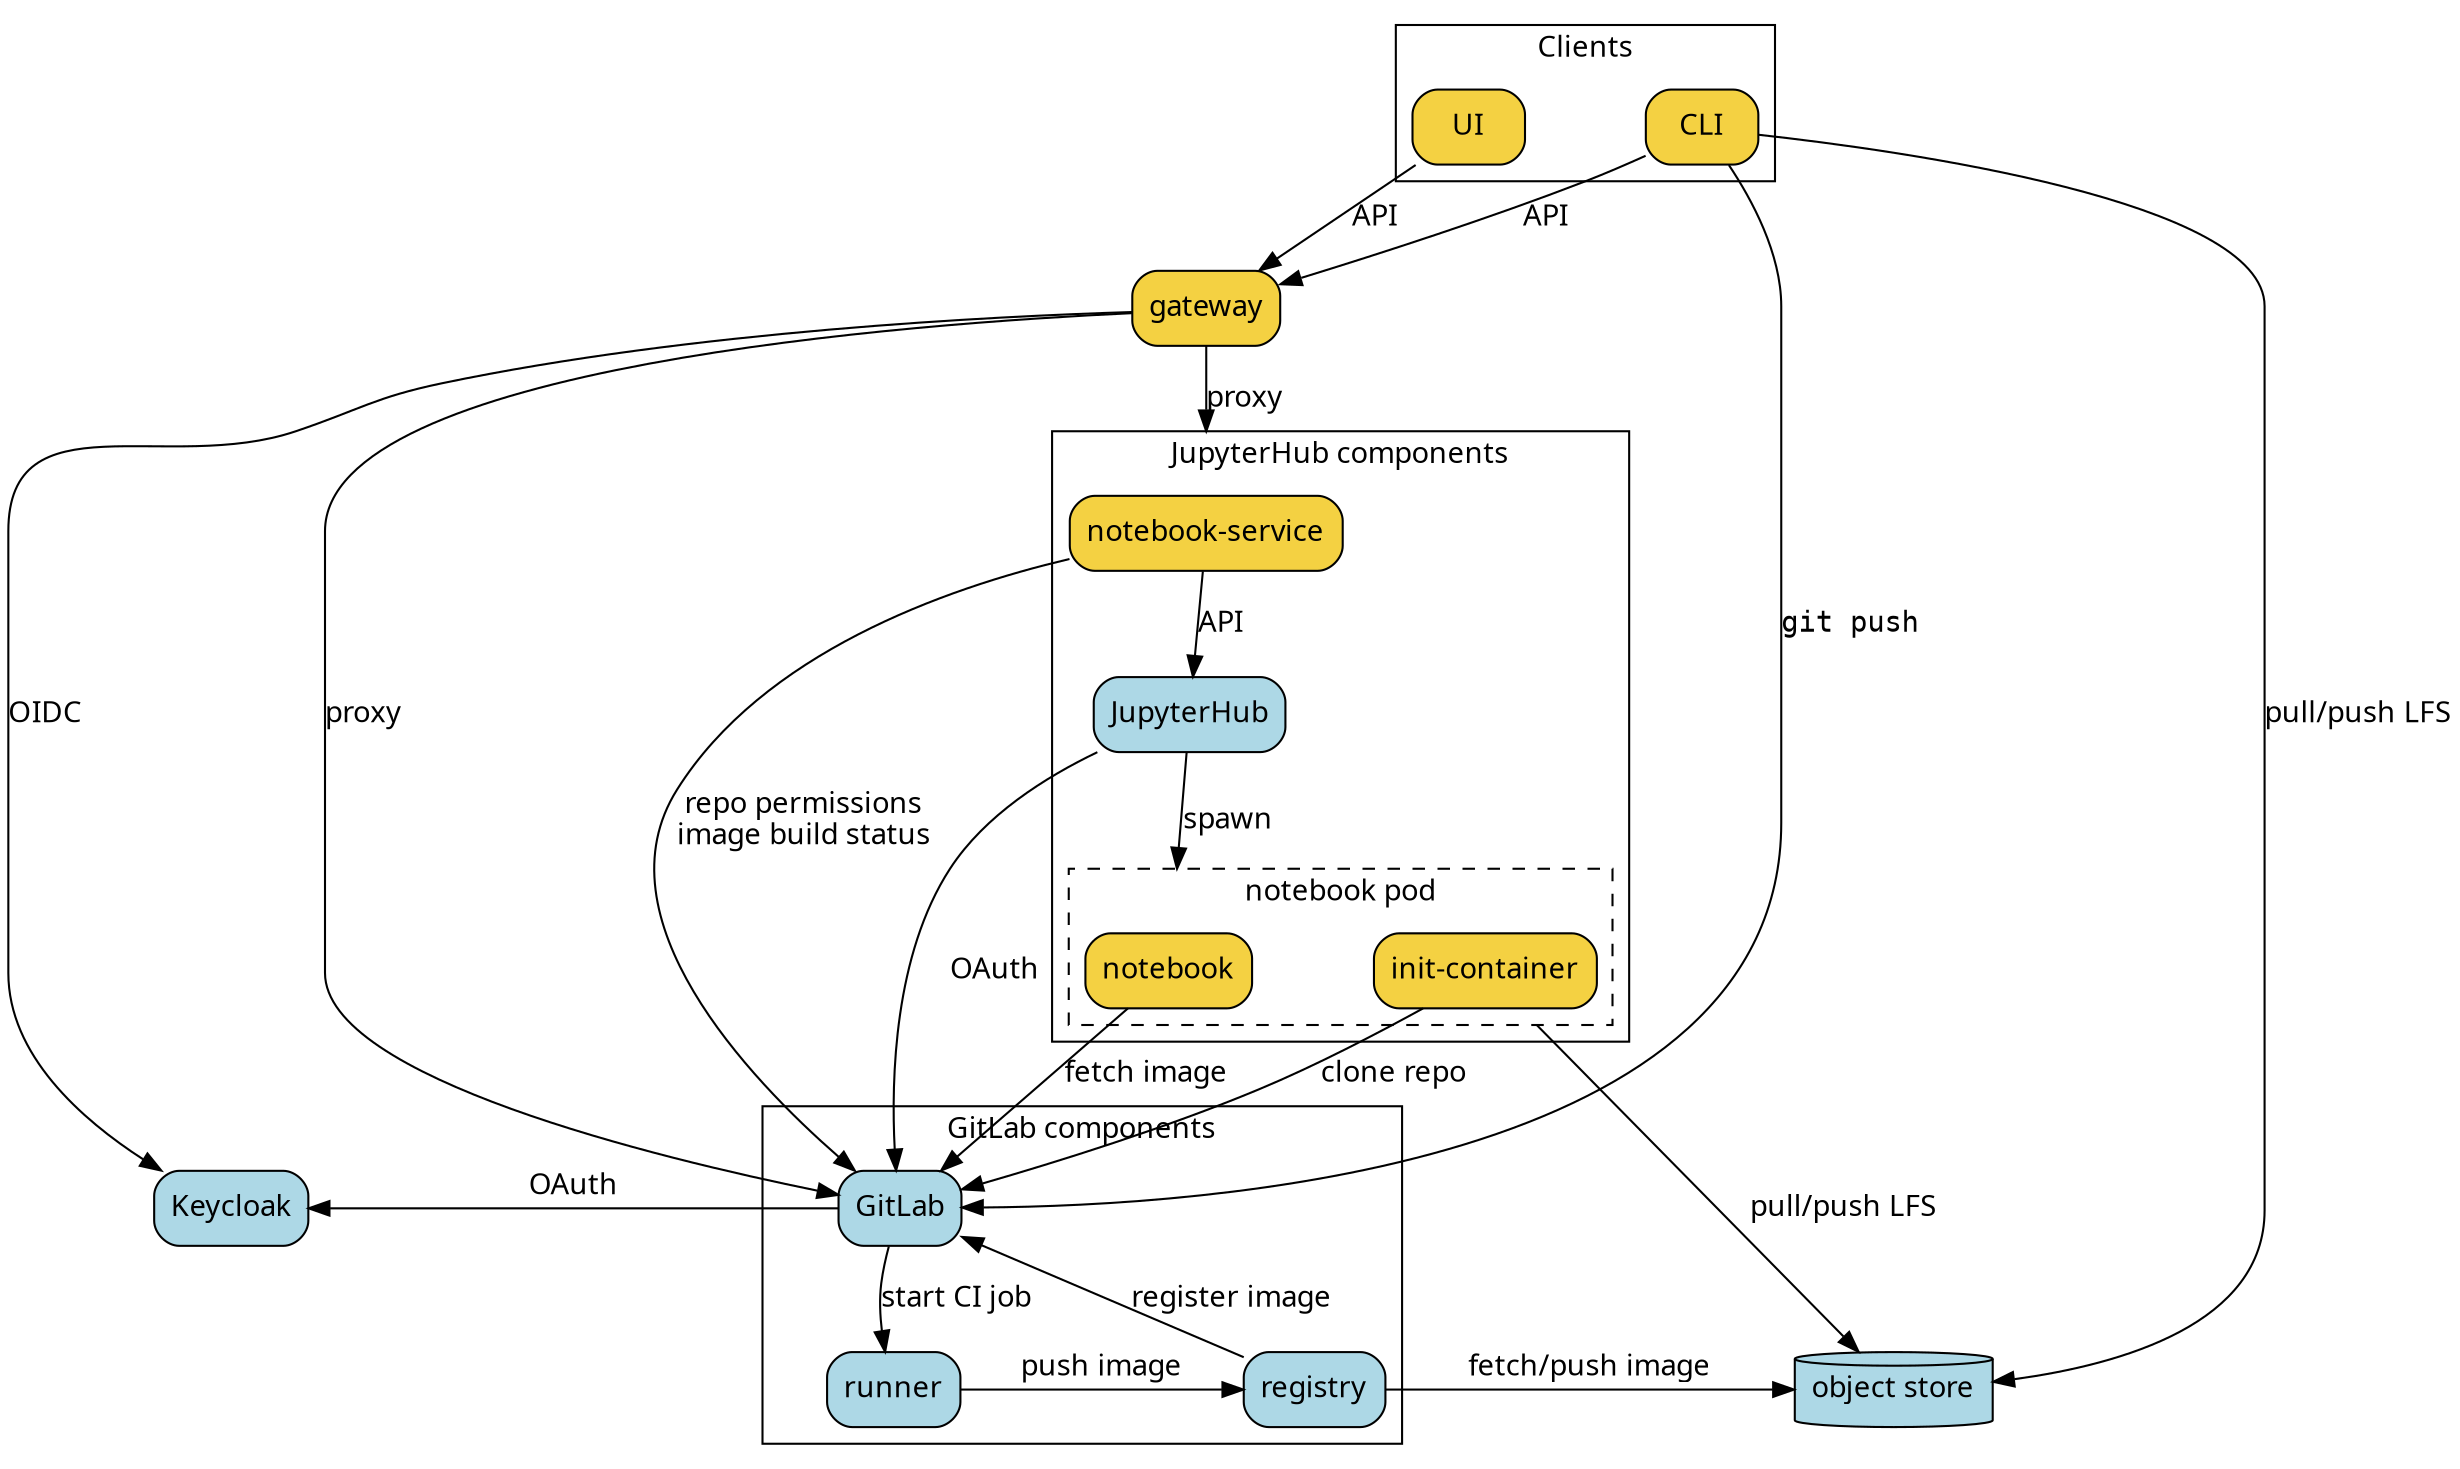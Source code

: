 strict digraph architecture {
  compound=true;
  newrank=true;

  graph [fontname="Raleway", nodesep="0.8"];
  node [shape="rect", style="filled,rounded", fontname="Raleway"];
  edge [fontname="Raleway"]


  # main off-the-shelf services
  GitLab [fillcolor="lightblue"]
  Keycloak [fillcolor="lightblue"]
  JupyterHub [fillcolor="lightblue"]

  # gitlab-ci
  runner [fillcolor="lightblue"]
  registry [fillcolor="lightblue"]

  # clients
  UI [fillcolor="#f4d142"]
  CLI [fillcolor="#f4d142"]

  # custom services
  gateway [fillcolor="#f4d142"]
  "notebook-service" [fillcolor="#f4d142"]
  notebook [shape="rect", fillcolor="#f4d142"]
  "init-container" [shape="rect", fillcolor="#f4d142"]

  # storage
  storage [fillcolor="lightblue", label="object store", shape="cylinder"]

  subgraph cluster_clients {
    label="Clients"
    UI
    CLI
    {rank=same; UI, CLI};
  }

  subgraph cluster_jupyterhub{
    label="JupyterHub components"
    "notebook-service" -> JupyterHub [label="API"]

    subgraph cluster_notebook {
        label="notebook pod"
        style="dashed";
        "init-container"
        notebook
        {rank=same; "init-container", notebook}
      }
  }

  subgraph cluster_gitlab {
    label="GitLab components"
    GitLab -> runner [label="start CI job", lhead=cluster_ci]
    runner -> registry [label="push image"]
    registry -> GitLab [label="register image"]
    {rank=same; "runner", registry};
  }

  JupyterHub -> GitLab [label="OAuth"]
  "notebook" -> "GitLab" [label="commit back"]
  "init-container" -> "GitLab" [label="clone repo"]

  CLI -> GitLab [label="git push" fontname="courier"]
  CLI -> gateway [label="API"]
  UI -> gateway [label="API"]
  GitLab -> Keycloak [label="OAuth"]
  gateway -> GitLab [label="proxy"]
  gateway -> "notebook-service" [label="proxy", lhead=cluster_jupyterhub]
  gateway -> Keycloak [label="OIDC"]
  "notebook-service" -> GitLab [label="repo permissions\nimage build status"]
  JupyterHub -> notebook [label="spawn", lhead=cluster_notebook]
  "notebook" -> GitLab [label="fetch image", lhead=cluster_notebook]
  registry -> storage [label="fetch/push image"]
  CLI -> storage [label="pull/push LFS"]
  "init-container" -> storage [label="pull/push LFS", ltail=cluster_notebook]

  { rank=same; GitLab; Keycloak}
  { rank=same; registry; storage; }
}
